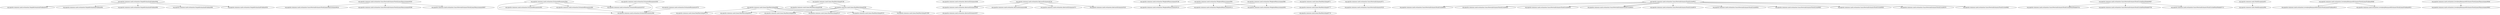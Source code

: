 digraph "ddg/ddg"
{
	"org.apache.commons.math.estimation.SimpleEstimationProblem#48" -> "org.apache.commons.math.estimation.SimpleEstimationProblem#101";
	"org.apache.commons.math.estimation.GaussNewtonEstimatorTest$LinearMeasurement#592" -> "org.apache.commons.math.estimation.GaussNewtonEstimatorTest$LinearMeasurement#616";
	"org.apache.commons.math.estimation.SimpleEstimationProblem#48" -> "org.apache.commons.math.estimation.SimpleEstimationProblem#93";
	"org.apache.commons.math.estimation.SimpleEstimationProblem#48" -> "org.apache.commons.math.estimation.SimpleEstimationProblem#86";
	"org.apache.commons.math.estimation.SimpleEstimationProblem#48" -> "org.apache.commons.math.estimation.SimpleEstimationProblem#68";
	"org.apache.commons.math.estimation.EstimatedParameter#44" -> "org.apache.commons.math.estimation.EstimatedParameter#107";
	"org.apache.commons.math.linear.RealMatrixImpl#88" -> "org.apache.commons.math.linear.RealMatrixImpl#278";
	"org.apache.commons.math.estimation.AbstractEstimator#226" -> "org.apache.commons.math.estimation.AbstractEstimator#88";
	"org.apache.commons.math.estimation.WeightedMeasurement#146" -> "org.apache.commons.math.estimation.WeightedMeasurement#155";
	"org.apache.commons.math.estimation.WeightedMeasurement#80" -> "org.apache.commons.math.estimation.WeightedMeasurement#92";
	"org.apache.commons.math.estimation.WeightedMeasurement#80" -> "org.apache.commons.math.estimation.WeightedMeasurement#111";
	"org.apache.commons.math.estimation.GaussNewtonEstimatorTest$LinearMeasurement#592" -> "org.apache.commons.math.estimation.GaussNewtonEstimatorTest$LinearMeasurement#599";
	"org.apache.commons.math.estimation.EstimatedParameter#44" -> "org.apache.commons.math.estimation.EstimatedParameter#86";
	"org.apache.commons.math.estimation.GaussNewtonEstimatorTest$LinearMeasurement#592" -> "org.apache.commons.math.estimation.GaussNewtonEstimatorTest$LinearMeasurement#607";
	"org.apache.commons.math.linear.RealMatrixImpl#88" -> "org.apache.commons.math.linear.RealMatrixImpl#611";
	"org.apache.commons.math.linear.RealMatrixImpl#88" -> "org.apache.commons.math.linear.RealMatrixImpl#604";
	"org.apache.commons.math.linear.RealMatrixImpl#88" -> "org.apache.commons.math.linear.RealMatrixImpl#147";
	"org.apache.commons.math.linear.RealMatrixImpl#88" -> "org.apache.commons.math.linear.RealMatrixImpl#523";
	"org.apache.commons.math.linear.RealMatrixImpl#108" -> "org.apache.commons.math.linear.RealMatrixImpl#390";
	"org.apache.commons.math.linear.RealMatrixImpl#390" -> "org.apache.commons.math.linear.RealMatrixImpl#604";
	"org.apache.commons.math.linear.RealMatrixImpl#390" -> "org.apache.commons.math.linear.RealMatrixImpl#611";
	"org.apache.commons.math.linear.RealMatrixImpl#390" -> "org.apache.commons.math.linear.RealMatrixImpl#147";
	"org.apache.commons.math.linear.RealMatrixImpl#108" -> "org.apache.commons.math.linear.RealMatrixImpl#588";
	"org.apache.commons.math.linear.RealMatrixImpl#390" -> "org.apache.commons.math.linear.RealMatrixImpl#1000";
	"org.apache.commons.math.linear.RealMatrixImpl#72" -> "org.apache.commons.math.linear.RealMatrixImpl#777";
	"org.apache.commons.math.linear.RealMatrixImpl#777" -> "org.apache.commons.math.linear.RealMatrixImpl#710";
	"org.apache.commons.math.linear.RealMatrixImpl#390" -> "org.apache.commons.math.linear.RealMatrixImpl#523";
	"org.apache.commons.math.estimation.AbstractEstimator#226" -> "org.apache.commons.math.estimation.AbstractEstimator#99";
	"org.apache.commons.math.estimation.AbstractEstimator#48" -> "org.apache.commons.math.estimation.AbstractEstimator#99";
	"org.apache.commons.math.estimation.EstimatedParameter#79" -> "org.apache.commons.math.estimation.EstimatedParameter#86";
	"org.apache.commons.math.estimation.AbstractEstimator#99" -> "org.apache.commons.math.estimation.AbstractEstimator#57";
	"org.apache.commons.math.estimation.GaussNewtonEstimator#73" -> "org.apache.commons.math.estimation.GaussNewtonEstimator#105";
	"org.apache.commons.math.estimation.SimpleEstimationProblem#48" -> "org.apache.commons.math.estimation.SimpleEstimationProblem#58";
	"org.apache.commons.math.estimation.EstimatedParameter#44" -> "org.apache.commons.math.estimation.EstimatedParameter#93";
	"org.apache.commons.math.estimation.EstimatedParameter#44" -> "org.apache.commons.math.estimation.EstimatedParameter#69";
	"org.apache.commons.math.estimation.GaussNewtonEstimatorTest$Circle#627" -> "org.apache.commons.math.estimation.GaussNewtonEstimatorTest$Circle#634";
	"org.apache.commons.math.estimation.GaussNewtonEstimatorTest$Circle#627" -> "org.apache.commons.math.estimation.GaussNewtonEstimatorTest$Circle#642";
	"org.apache.commons.math.estimation.GaussNewtonEstimatorTest$Circle#627" -> "org.apache.commons.math.estimation.GaussNewtonEstimatorTest$Circle#650";
	"org.apache.commons.math.estimation.WeightedMeasurement#65" -> "org.apache.commons.math.estimation.WeightedMeasurement#155";
	"org.apache.commons.math.estimation.WeightedMeasurement#65" -> "org.apache.commons.math.estimation.WeightedMeasurement#92";
	"org.apache.commons.math.estimation.WeightedMeasurement#65" -> "org.apache.commons.math.estimation.WeightedMeasurement#111";
	"org.apache.commons.math.estimation.GaussNewtonEstimatorTest$Circle$PointModel#687" -> "org.apache.commons.math.estimation.GaussNewtonEstimatorTest$Circle$PointModel#703";
	"org.apache.commons.math.estimation.GaussNewtonEstimatorTest$Circle#627" -> "org.apache.commons.math.estimation.GaussNewtonEstimatorTest$Circle#625";
	"org.apache.commons.math.estimation.GaussNewtonEstimatorTest$Circle#627" -> "org.apache.commons.math.estimation.GaussNewtonEstimatorTest$Circle#625";
	"org.apache.commons.math.estimation.EstimatedParameter#69" -> "org.apache.commons.math.estimation.EstimatedParameter#86";
	"org.apache.commons.math.estimation.GaussNewtonEstimatorTest$Circle#627" -> "org.apache.commons.math.estimation.GaussNewtonEstimatorTest$Circle#670";
	"org.apache.commons.math.estimation.GaussNewtonEstimatorTest$Circle$PointModel#687" -> "org.apache.commons.math.estimation.GaussNewtonEstimatorTest$Circle$PointModel#709";
	"org.apache.commons.math.estimation.GaussNewtonEstimatorTest$Circle#627" -> "org.apache.commons.math.estimation.GaussNewtonEstimatorTest$Circle#654";
	"org.apache.commons.math.estimation.GaussNewtonEstimatorTest$Circle$PointModel#687" -> "org.apache.commons.math.estimation.GaussNewtonEstimatorTest$Circle$PointModel#713";
	"org.apache.commons.math.estimation.GaussNewtonEstimatorTest$Circle#627" -> "org.apache.commons.math.estimation.GaussNewtonEstimatorTest$Circle#662";
	"org.apache.commons.math.MathException#47" -> "org.apache.commons.math.MathException#84";
	"org.apache.commons.math.estimation.GaussNewtonEstimatorTest$Circle#627" -> "org.apache.commons.math.estimation.GaussNewtonEstimatorTest$Circle#638";
	"org.apache.commons.math.estimation.GaussNewtonEstimatorTest$Circle#627" -> "org.apache.commons.math.estimation.GaussNewtonEstimatorTest$Circle#678";
	"org.apache.commons.math.estimation.GaussNewtonEstimatorTest$Circle#627" -> "org.apache.commons.math.estimation.GaussNewtonEstimatorTest$Circle#682";
	"org.apache.commons.math.estimation.EstimatedParameter#59" -> "org.apache.commons.math.estimation.EstimatedParameter#107";
	"org.apache.commons.math.estimation.EstimatedParameter#59" -> "org.apache.commons.math.estimation.EstimatedParameter#86";
	"org.apache.commons.math.estimation.AbstractEstimator#226" -> "org.apache.commons.math.estimation.AbstractEstimator#73";
	"org.apache.commons.math.estimation.AbstractEstimator#226" -> "org.apache.commons.math.estimation.AbstractEstimator#162";
	"org.apache.commons.math.estimation.LevenbergMarquardtEstimatorTest$LinearProblem#608" -> "org.apache.commons.math.estimation.LevenbergMarquardtEstimatorTest$LinearProblem#613";
	"org.apache.commons.math.estimation.LevenbergMarquardtEstimatorTest$LinearProblem#608" -> "org.apache.commons.math.estimation.LevenbergMarquardtEstimatorTest$LinearProblem#621";
	"org.apache.commons.math.estimation.LevenbergMarquardtEstimatorTest$LinearMeasurement#640" -> "org.apache.commons.math.estimation.LevenbergMarquardtEstimatorTest$LinearMeasurement#663";
}
